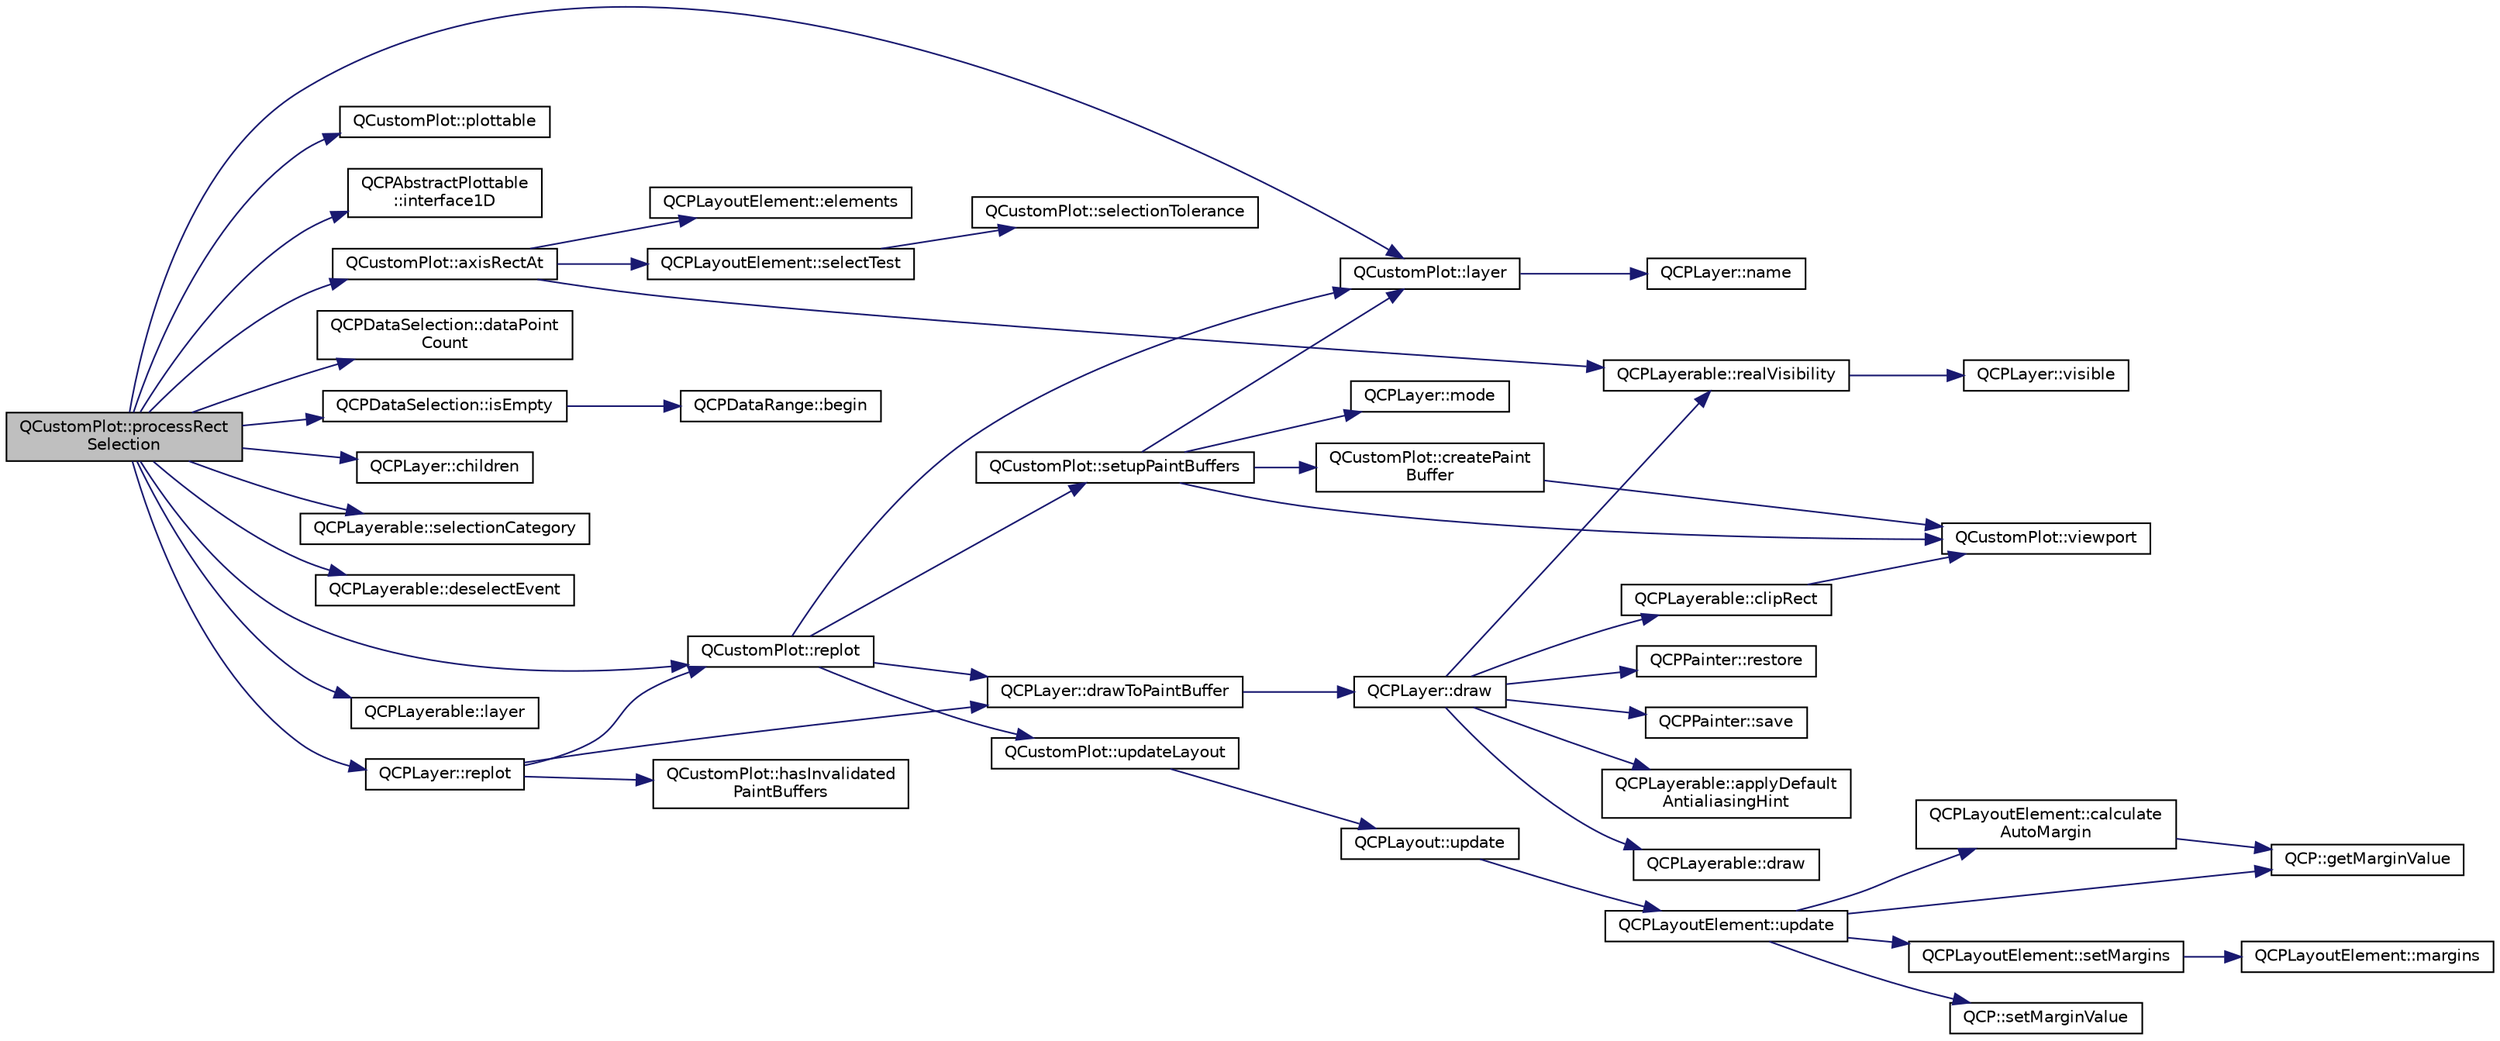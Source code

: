 digraph "QCustomPlot::processRectSelection"
{
  edge [fontname="Helvetica",fontsize="10",labelfontname="Helvetica",labelfontsize="10"];
  node [fontname="Helvetica",fontsize="10",shape=record];
  rankdir="LR";
  Node755 [label="QCustomPlot::processRect\lSelection",height=0.2,width=0.4,color="black", fillcolor="grey75", style="filled", fontcolor="black"];
  Node755 -> Node756 [color="midnightblue",fontsize="10",style="solid",fontname="Helvetica"];
  Node756 [label="QCustomPlot::axisRectAt",height=0.2,width=0.4,color="black", fillcolor="white", style="filled",URL="$class_q_custom_plot.html#a4a08842fc3e9ba6bed83aa410c5c5ba5"];
  Node756 -> Node757 [color="midnightblue",fontsize="10",style="solid",fontname="Helvetica"];
  Node757 [label="QCPLayoutElement::elements",height=0.2,width=0.4,color="black", fillcolor="white", style="filled",URL="$class_q_c_p_layout_element.html#a76dec8cb31e498994a944d7647a43309"];
  Node756 -> Node758 [color="midnightblue",fontsize="10",style="solid",fontname="Helvetica"];
  Node758 [label="QCPLayerable::realVisibility",height=0.2,width=0.4,color="black", fillcolor="white", style="filled",URL="$class_q_c_p_layerable.html#ab054e88f15d485defcb95e7376f119e7"];
  Node758 -> Node759 [color="midnightblue",fontsize="10",style="solid",fontname="Helvetica"];
  Node759 [label="QCPLayer::visible",height=0.2,width=0.4,color="black", fillcolor="white", style="filled",URL="$class_q_c_p_layer.html#ad1cc2d6b32d2abb33c7f449b964e068c"];
  Node756 -> Node760 [color="midnightblue",fontsize="10",style="solid",fontname="Helvetica"];
  Node760 [label="QCPLayoutElement::selectTest",height=0.2,width=0.4,color="black", fillcolor="white", style="filled",URL="$class_q_c_p_layout_element.html#ae97f483cccedadbf18ea4525ef240ee4"];
  Node760 -> Node761 [color="midnightblue",fontsize="10",style="solid",fontname="Helvetica"];
  Node761 [label="QCustomPlot::selectionTolerance",height=0.2,width=0.4,color="black", fillcolor="white", style="filled",URL="$class_q_custom_plot.html#a5441d11013afeaf4b8f2ea06e8624a25"];
  Node755 -> Node762 [color="midnightblue",fontsize="10",style="solid",fontname="Helvetica"];
  Node762 [label="QCustomPlot::plottable",height=0.2,width=0.4,color="black", fillcolor="white", style="filled",URL="$class_q_custom_plot.html#adea38bdc660da9412ba69fb939031567"];
  Node755 -> Node763 [color="midnightblue",fontsize="10",style="solid",fontname="Helvetica"];
  Node763 [label="QCPAbstractPlottable\l::interface1D",height=0.2,width=0.4,color="black", fillcolor="white", style="filled",URL="$class_q_c_p_abstract_plottable.html#a81fd9fd5c4f429c074785e2eb238a8e7"];
  Node755 -> Node764 [color="midnightblue",fontsize="10",style="solid",fontname="Helvetica"];
  Node764 [label="QCPDataSelection::isEmpty",height=0.2,width=0.4,color="black", fillcolor="white", style="filled",URL="$class_q_c_p_data_selection.html#a7f7526b475998dc0c3d6c376b24736c9"];
  Node764 -> Node765 [color="midnightblue",fontsize="10",style="solid",fontname="Helvetica"];
  Node765 [label="QCPDataRange::begin",height=0.2,width=0.4,color="black", fillcolor="white", style="filled",URL="$class_q_c_p_data_range.html#ae76d7eba9defdfafcd0fc41096793129"];
  Node755 -> Node766 [color="midnightblue",fontsize="10",style="solid",fontname="Helvetica"];
  Node766 [label="QCPDataSelection::dataPoint\lCount",height=0.2,width=0.4,color="black", fillcolor="white", style="filled",URL="$class_q_c_p_data_selection.html#ac9e74dd294778aa799216c3435c9c4f0"];
  Node755 -> Node767 [color="midnightblue",fontsize="10",style="solid",fontname="Helvetica"];
  Node767 [label="QCustomPlot::layer",height=0.2,width=0.4,color="black", fillcolor="white", style="filled",URL="$class_q_custom_plot.html#a0a96244e7773b242ef23c32b7bdfb159"];
  Node767 -> Node768 [color="midnightblue",fontsize="10",style="solid",fontname="Helvetica"];
  Node768 [label="QCPLayer::name",height=0.2,width=0.4,color="black", fillcolor="white", style="filled",URL="$class_q_c_p_layer.html#a37806f662b50b588fb1029a14fc5ef50"];
  Node755 -> Node769 [color="midnightblue",fontsize="10",style="solid",fontname="Helvetica"];
  Node769 [label="QCPLayer::children",height=0.2,width=0.4,color="black", fillcolor="white", style="filled",URL="$class_q_c_p_layer.html#a183b90941fc78f0b136edd77c5fb6966"];
  Node755 -> Node770 [color="midnightblue",fontsize="10",style="solid",fontname="Helvetica"];
  Node770 [label="QCPLayerable::selectionCategory",height=0.2,width=0.4,color="black", fillcolor="white", style="filled",URL="$class_q_c_p_layerable.html#a908c9edda761886f33893be326dab77d"];
  Node755 -> Node771 [color="midnightblue",fontsize="10",style="solid",fontname="Helvetica"];
  Node771 [label="QCPLayerable::deselectEvent",height=0.2,width=0.4,color="black", fillcolor="white", style="filled",URL="$class_q_c_p_layerable.html#ae546370644a5551c76af739afc008bee"];
  Node755 -> Node772 [color="midnightblue",fontsize="10",style="solid",fontname="Helvetica"];
  Node772 [label="QCustomPlot::replot",height=0.2,width=0.4,color="black", fillcolor="white", style="filled",URL="$class_q_custom_plot.html#aa4bfe7d70dbe67e81d877819b75ab9af"];
  Node772 -> Node773 [color="midnightblue",fontsize="10",style="solid",fontname="Helvetica"];
  Node773 [label="QCustomPlot::updateLayout",height=0.2,width=0.4,color="black", fillcolor="white", style="filled",URL="$class_q_custom_plot.html#a6e6693e2c249f65437382ffd93405e04"];
  Node773 -> Node774 [color="midnightblue",fontsize="10",style="solid",fontname="Helvetica"];
  Node774 [label="QCPLayout::update",height=0.2,width=0.4,color="black", fillcolor="white", style="filled",URL="$class_q_c_p_layout.html#a48ecc9c98ea90b547c3e27a931a8f7bd"];
  Node774 -> Node775 [color="midnightblue",fontsize="10",style="solid",fontname="Helvetica"];
  Node775 [label="QCPLayoutElement::update",height=0.2,width=0.4,color="black", fillcolor="white", style="filled",URL="$class_q_c_p_layout_element.html#a929c2ec62e0e0e1d8418eaa802e2af9b"];
  Node775 -> Node776 [color="midnightblue",fontsize="10",style="solid",fontname="Helvetica"];
  Node776 [label="QCP::setMarginValue",height=0.2,width=0.4,color="black", fillcolor="white", style="filled",URL="$namespace_q_c_p.html#afbf6e3084c108f2bb4372107945ee82f"];
  Node775 -> Node777 [color="midnightblue",fontsize="10",style="solid",fontname="Helvetica"];
  Node777 [label="QCPLayoutElement::calculate\lAutoMargin",height=0.2,width=0.4,color="black", fillcolor="white", style="filled",URL="$class_q_c_p_layout_element.html#a005c9f0fe84bc1591a2cf2c46fd477b4"];
  Node777 -> Node778 [color="midnightblue",fontsize="10",style="solid",fontname="Helvetica"];
  Node778 [label="QCP::getMarginValue",height=0.2,width=0.4,color="black", fillcolor="white", style="filled",URL="$namespace_q_c_p.html#a23a2679d3495c444acc26acc61e35b5b"];
  Node775 -> Node778 [color="midnightblue",fontsize="10",style="solid",fontname="Helvetica"];
  Node775 -> Node779 [color="midnightblue",fontsize="10",style="solid",fontname="Helvetica"];
  Node779 [label="QCPLayoutElement::setMargins",height=0.2,width=0.4,color="black", fillcolor="white", style="filled",URL="$class_q_c_p_layout_element.html#a8f450b1f3f992ad576fce2c63d8b79cf"];
  Node779 -> Node780 [color="midnightblue",fontsize="10",style="solid",fontname="Helvetica"];
  Node780 [label="QCPLayoutElement::margins",height=0.2,width=0.4,color="black", fillcolor="white", style="filled",URL="$class_q_c_p_layout_element.html#af4ac9450aa2d60863bf3a8ea0c940c9d"];
  Node772 -> Node781 [color="midnightblue",fontsize="10",style="solid",fontname="Helvetica"];
  Node781 [label="QCustomPlot::setupPaintBuffers",height=0.2,width=0.4,color="black", fillcolor="white", style="filled",URL="$class_q_custom_plot.html#a2685341f7242c3882f4cc5e379308d71"];
  Node781 -> Node782 [color="midnightblue",fontsize="10",style="solid",fontname="Helvetica"];
  Node782 [label="QCustomPlot::createPaint\lBuffer",height=0.2,width=0.4,color="black", fillcolor="white", style="filled",URL="$class_q_custom_plot.html#a943b57596a1adf7f0e75c3b50e407ae6"];
  Node782 -> Node783 [color="midnightblue",fontsize="10",style="solid",fontname="Helvetica"];
  Node783 [label="QCustomPlot::viewport",height=0.2,width=0.4,color="black", fillcolor="white", style="filled",URL="$class_q_custom_plot.html#a19842409b18f556b256d05e97fffc670"];
  Node781 -> Node767 [color="midnightblue",fontsize="10",style="solid",fontname="Helvetica"];
  Node781 -> Node784 [color="midnightblue",fontsize="10",style="solid",fontname="Helvetica"];
  Node784 [label="QCPLayer::mode",height=0.2,width=0.4,color="black", fillcolor="white", style="filled",URL="$class_q_c_p_layer.html#a44ae50b011b19f3dd46a38d8e2e2c1b6"];
  Node781 -> Node783 [color="midnightblue",fontsize="10",style="solid",fontname="Helvetica"];
  Node772 -> Node767 [color="midnightblue",fontsize="10",style="solid",fontname="Helvetica"];
  Node772 -> Node785 [color="midnightblue",fontsize="10",style="solid",fontname="Helvetica"];
  Node785 [label="QCPLayer::drawToPaintBuffer",height=0.2,width=0.4,color="black", fillcolor="white", style="filled",URL="$class_q_c_p_layer.html#a4a8e0a86f31462299e7fc8e8158dd2c6"];
  Node785 -> Node786 [color="midnightblue",fontsize="10",style="solid",fontname="Helvetica"];
  Node786 [label="QCPLayer::draw",height=0.2,width=0.4,color="black", fillcolor="white", style="filled",URL="$class_q_c_p_layer.html#ab831a99c8d30b15ec4533ca341e8813b"];
  Node786 -> Node758 [color="midnightblue",fontsize="10",style="solid",fontname="Helvetica"];
  Node786 -> Node787 [color="midnightblue",fontsize="10",style="solid",fontname="Helvetica"];
  Node787 [label="QCPPainter::save",height=0.2,width=0.4,color="black", fillcolor="white", style="filled",URL="$class_q_c_p_painter.html#a8fd6821ee6fecbfa04444c9062912abd"];
  Node786 -> Node788 [color="midnightblue",fontsize="10",style="solid",fontname="Helvetica"];
  Node788 [label="QCPLayerable::clipRect",height=0.2,width=0.4,color="black", fillcolor="white", style="filled",URL="$class_q_c_p_layerable.html#acbcfc9ecc75433747b1978a77b1864b3"];
  Node788 -> Node783 [color="midnightblue",fontsize="10",style="solid",fontname="Helvetica"];
  Node786 -> Node789 [color="midnightblue",fontsize="10",style="solid",fontname="Helvetica"];
  Node789 [label="QCPLayerable::applyDefault\lAntialiasingHint",height=0.2,width=0.4,color="black", fillcolor="white", style="filled",URL="$class_q_c_p_layerable.html#afdf83ddc6a265cbf4c89fe99d3d93473"];
  Node786 -> Node790 [color="midnightblue",fontsize="10",style="solid",fontname="Helvetica"];
  Node790 [label="QCPLayerable::draw",height=0.2,width=0.4,color="black", fillcolor="white", style="filled",URL="$class_q_c_p_layerable.html#aecf2f7087482d4b6a78cb2770e5ed12d"];
  Node786 -> Node791 [color="midnightblue",fontsize="10",style="solid",fontname="Helvetica"];
  Node791 [label="QCPPainter::restore",height=0.2,width=0.4,color="black", fillcolor="white", style="filled",URL="$class_q_c_p_painter.html#a64908e6298d5bbd83457dc987cc3a022"];
  Node755 -> Node792 [color="midnightblue",fontsize="10",style="solid",fontname="Helvetica"];
  Node792 [label="QCPLayerable::layer",height=0.2,width=0.4,color="black", fillcolor="white", style="filled",URL="$class_q_c_p_layerable.html#a5ff4862e8c784c9f5986dbc1533ba2a4"];
  Node755 -> Node793 [color="midnightblue",fontsize="10",style="solid",fontname="Helvetica"];
  Node793 [label="QCPLayer::replot",height=0.2,width=0.4,color="black", fillcolor="white", style="filled",URL="$class_q_c_p_layer.html#adefd53b6db02f470151c416f42e37180"];
  Node793 -> Node794 [color="midnightblue",fontsize="10",style="solid",fontname="Helvetica"];
  Node794 [label="QCustomPlot::hasInvalidated\lPaintBuffers",height=0.2,width=0.4,color="black", fillcolor="white", style="filled",URL="$class_q_custom_plot.html#ad452b582348c8e99462d83fe1cd0279b"];
  Node793 -> Node785 [color="midnightblue",fontsize="10",style="solid",fontname="Helvetica"];
  Node793 -> Node772 [color="midnightblue",fontsize="10",style="solid",fontname="Helvetica"];
}
